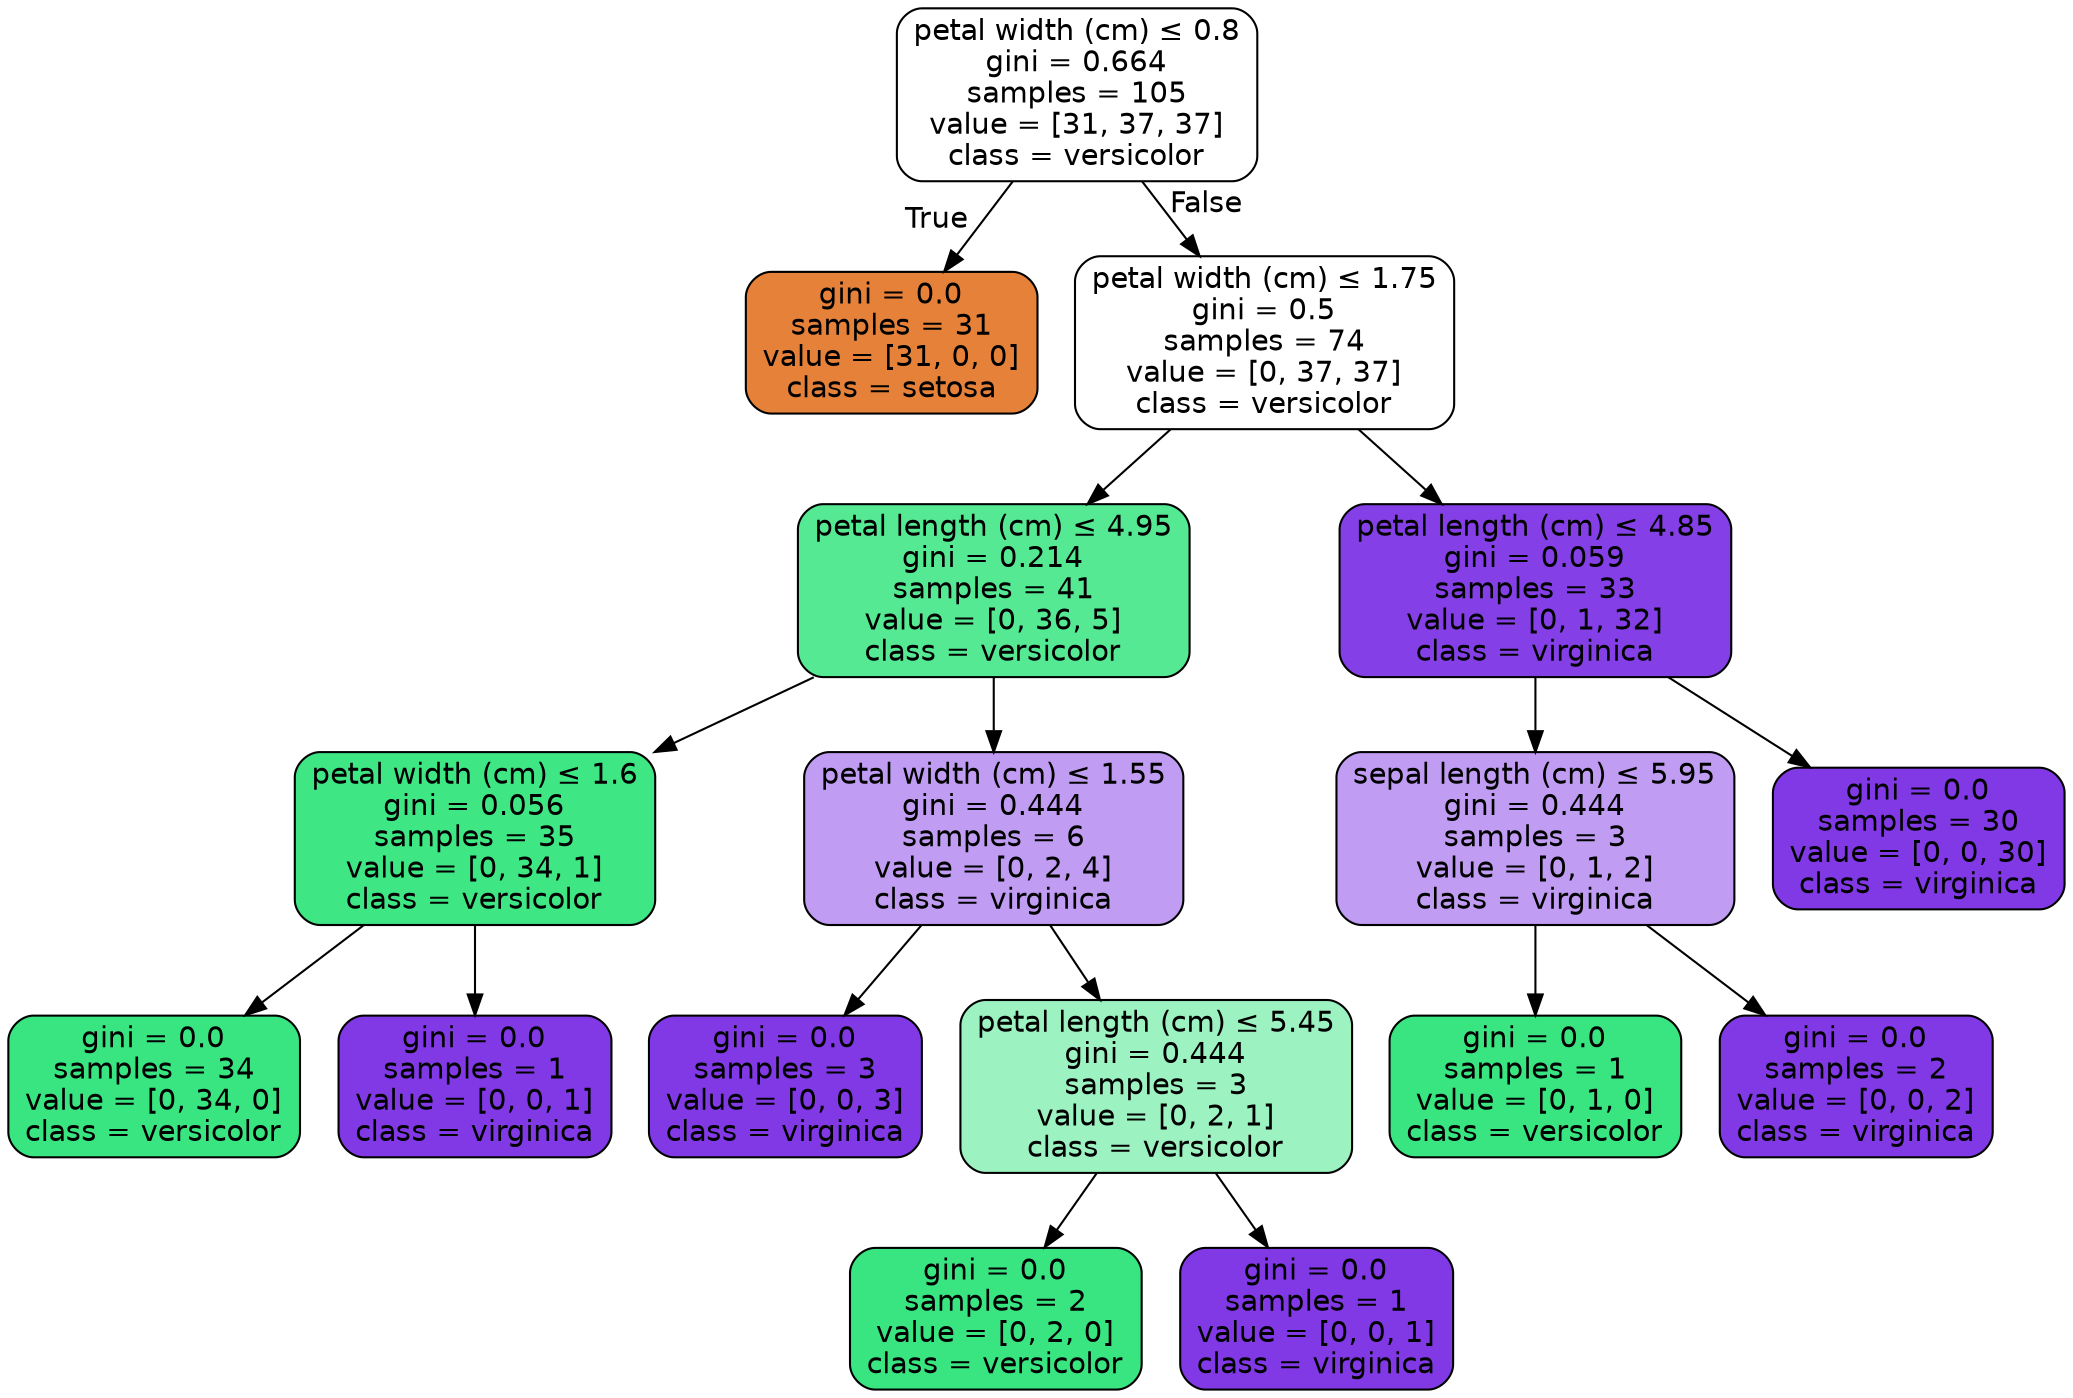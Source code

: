 digraph Tree {
node [shape=box, style="filled, rounded", color="black", fontname=helvetica] ;
edge [fontname=helvetica] ;
0 [label=<petal width (cm) &le; 0.8<br/>gini = 0.664<br/>samples = 105<br/>value = [31, 37, 37]<br/>class = versicolor>, fillcolor="#39e58100"] ;
1 [label=<gini = 0.0<br/>samples = 31<br/>value = [31, 0, 0]<br/>class = setosa>, fillcolor="#e58139ff"] ;
0 -> 1 [labeldistance=2.5, labelangle=45, headlabel="True"] ;
2 [label=<petal width (cm) &le; 1.75<br/>gini = 0.5<br/>samples = 74<br/>value = [0, 37, 37]<br/>class = versicolor>, fillcolor="#39e58100"] ;
0 -> 2 [labeldistance=2.5, labelangle=-45, headlabel="False"] ;
3 [label=<petal length (cm) &le; 4.95<br/>gini = 0.214<br/>samples = 41<br/>value = [0, 36, 5]<br/>class = versicolor>, fillcolor="#39e581dc"] ;
2 -> 3 ;
4 [label=<petal width (cm) &le; 1.6<br/>gini = 0.056<br/>samples = 35<br/>value = [0, 34, 1]<br/>class = versicolor>, fillcolor="#39e581f8"] ;
3 -> 4 ;
5 [label=<gini = 0.0<br/>samples = 34<br/>value = [0, 34, 0]<br/>class = versicolor>, fillcolor="#39e581ff"] ;
4 -> 5 ;
6 [label=<gini = 0.0<br/>samples = 1<br/>value = [0, 0, 1]<br/>class = virginica>, fillcolor="#8139e5ff"] ;
4 -> 6 ;
7 [label=<petal width (cm) &le; 1.55<br/>gini = 0.444<br/>samples = 6<br/>value = [0, 2, 4]<br/>class = virginica>, fillcolor="#8139e57f"] ;
3 -> 7 ;
8 [label=<gini = 0.0<br/>samples = 3<br/>value = [0, 0, 3]<br/>class = virginica>, fillcolor="#8139e5ff"] ;
7 -> 8 ;
9 [label=<petal length (cm) &le; 5.45<br/>gini = 0.444<br/>samples = 3<br/>value = [0, 2, 1]<br/>class = versicolor>, fillcolor="#39e5817f"] ;
7 -> 9 ;
10 [label=<gini = 0.0<br/>samples = 2<br/>value = [0, 2, 0]<br/>class = versicolor>, fillcolor="#39e581ff"] ;
9 -> 10 ;
11 [label=<gini = 0.0<br/>samples = 1<br/>value = [0, 0, 1]<br/>class = virginica>, fillcolor="#8139e5ff"] ;
9 -> 11 ;
12 [label=<petal length (cm) &le; 4.85<br/>gini = 0.059<br/>samples = 33<br/>value = [0, 1, 32]<br/>class = virginica>, fillcolor="#8139e5f7"] ;
2 -> 12 ;
13 [label=<sepal length (cm) &le; 5.95<br/>gini = 0.444<br/>samples = 3<br/>value = [0, 1, 2]<br/>class = virginica>, fillcolor="#8139e57f"] ;
12 -> 13 ;
14 [label=<gini = 0.0<br/>samples = 1<br/>value = [0, 1, 0]<br/>class = versicolor>, fillcolor="#39e581ff"] ;
13 -> 14 ;
15 [label=<gini = 0.0<br/>samples = 2<br/>value = [0, 0, 2]<br/>class = virginica>, fillcolor="#8139e5ff"] ;
13 -> 15 ;
16 [label=<gini = 0.0<br/>samples = 30<br/>value = [0, 0, 30]<br/>class = virginica>, fillcolor="#8139e5ff"] ;
12 -> 16 ;
}